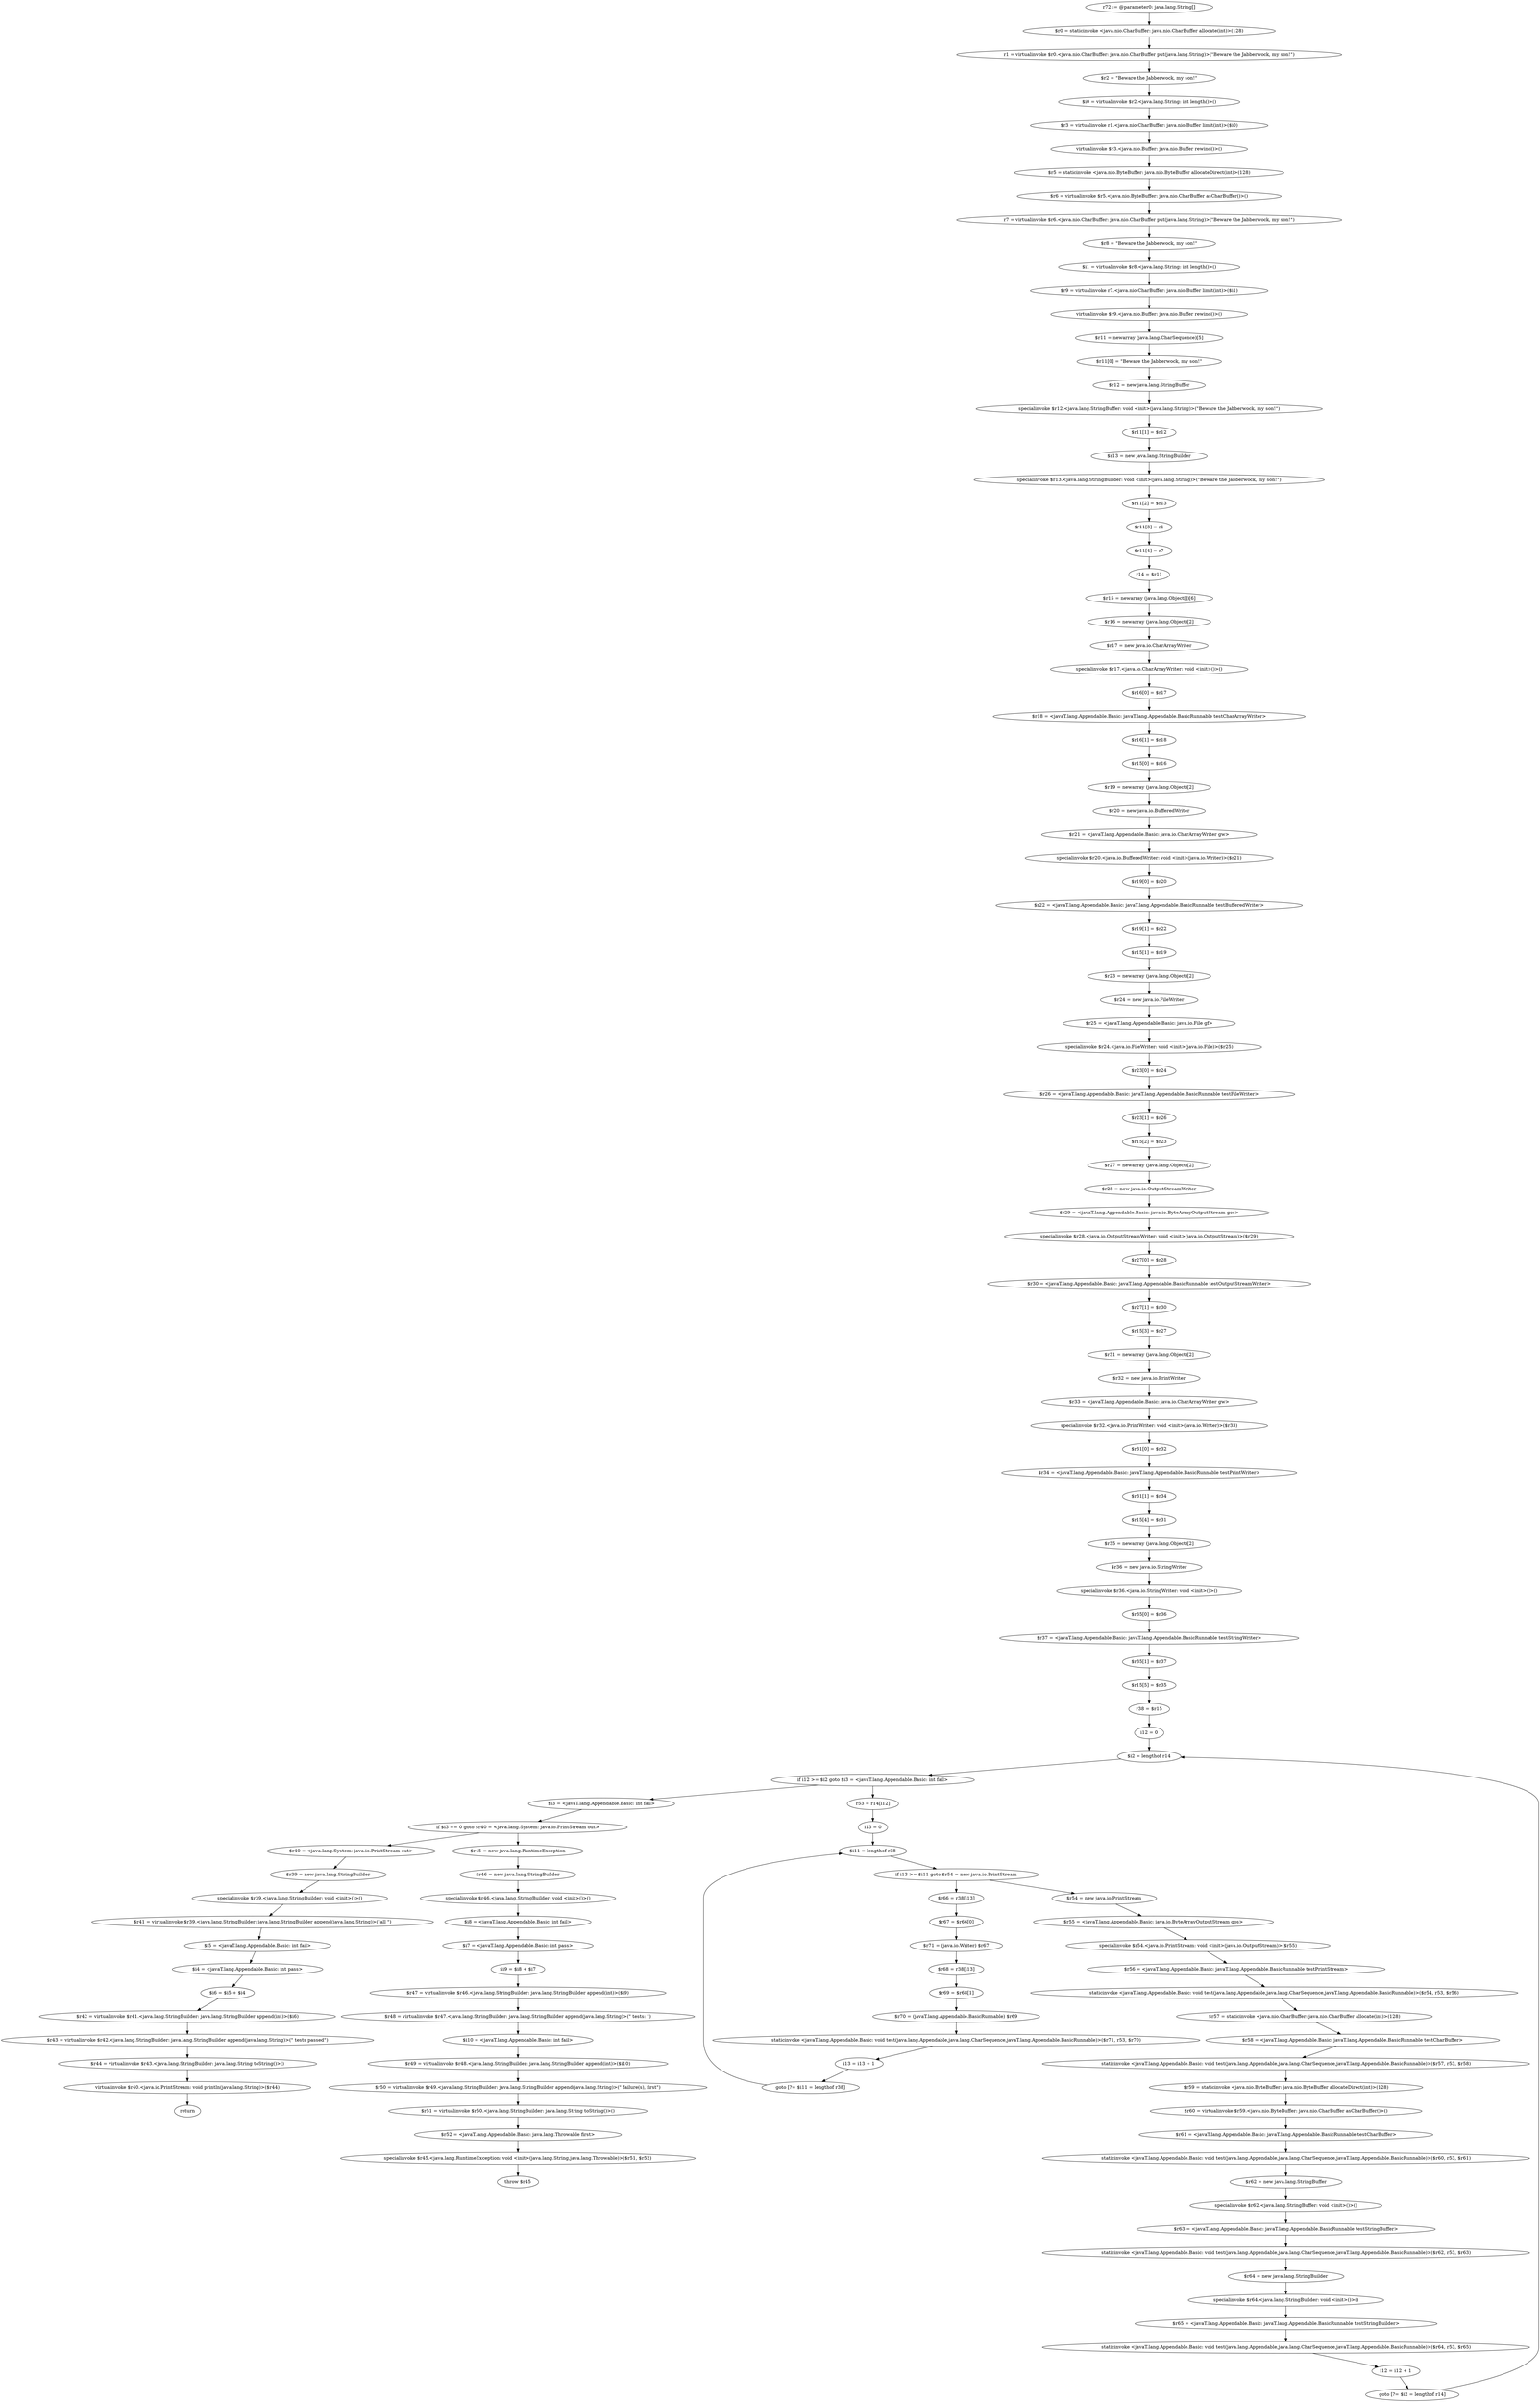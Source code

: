 digraph "unitGraph" {
    "r72 := @parameter0: java.lang.String[]"
    "$r0 = staticinvoke <java.nio.CharBuffer: java.nio.CharBuffer allocate(int)>(128)"
    "r1 = virtualinvoke $r0.<java.nio.CharBuffer: java.nio.CharBuffer put(java.lang.String)>(\"Beware the Jabberwock, my son!\")"
    "$r2 = \"Beware the Jabberwock, my son!\""
    "$i0 = virtualinvoke $r2.<java.lang.String: int length()>()"
    "$r3 = virtualinvoke r1.<java.nio.CharBuffer: java.nio.Buffer limit(int)>($i0)"
    "virtualinvoke $r3.<java.nio.Buffer: java.nio.Buffer rewind()>()"
    "$r5 = staticinvoke <java.nio.ByteBuffer: java.nio.ByteBuffer allocateDirect(int)>(128)"
    "$r6 = virtualinvoke $r5.<java.nio.ByteBuffer: java.nio.CharBuffer asCharBuffer()>()"
    "r7 = virtualinvoke $r6.<java.nio.CharBuffer: java.nio.CharBuffer put(java.lang.String)>(\"Beware the Jabberwock, my son!\")"
    "$r8 = \"Beware the Jabberwock, my son!\""
    "$i1 = virtualinvoke $r8.<java.lang.String: int length()>()"
    "$r9 = virtualinvoke r7.<java.nio.CharBuffer: java.nio.Buffer limit(int)>($i1)"
    "virtualinvoke $r9.<java.nio.Buffer: java.nio.Buffer rewind()>()"
    "$r11 = newarray (java.lang.CharSequence)[5]"
    "$r11[0] = \"Beware the Jabberwock, my son!\""
    "$r12 = new java.lang.StringBuffer"
    "specialinvoke $r12.<java.lang.StringBuffer: void <init>(java.lang.String)>(\"Beware the Jabberwock, my son!\")"
    "$r11[1] = $r12"
    "$r13 = new java.lang.StringBuilder"
    "specialinvoke $r13.<java.lang.StringBuilder: void <init>(java.lang.String)>(\"Beware the Jabberwock, my son!\")"
    "$r11[2] = $r13"
    "$r11[3] = r1"
    "$r11[4] = r7"
    "r14 = $r11"
    "$r15 = newarray (java.lang.Object[])[6]"
    "$r16 = newarray (java.lang.Object)[2]"
    "$r17 = new java.io.CharArrayWriter"
    "specialinvoke $r17.<java.io.CharArrayWriter: void <init>()>()"
    "$r16[0] = $r17"
    "$r18 = <javaT.lang.Appendable.Basic: javaT.lang.Appendable.BasicRunnable testCharArrayWriter>"
    "$r16[1] = $r18"
    "$r15[0] = $r16"
    "$r19 = newarray (java.lang.Object)[2]"
    "$r20 = new java.io.BufferedWriter"
    "$r21 = <javaT.lang.Appendable.Basic: java.io.CharArrayWriter gw>"
    "specialinvoke $r20.<java.io.BufferedWriter: void <init>(java.io.Writer)>($r21)"
    "$r19[0] = $r20"
    "$r22 = <javaT.lang.Appendable.Basic: javaT.lang.Appendable.BasicRunnable testBufferedWriter>"
    "$r19[1] = $r22"
    "$r15[1] = $r19"
    "$r23 = newarray (java.lang.Object)[2]"
    "$r24 = new java.io.FileWriter"
    "$r25 = <javaT.lang.Appendable.Basic: java.io.File gf>"
    "specialinvoke $r24.<java.io.FileWriter: void <init>(java.io.File)>($r25)"
    "$r23[0] = $r24"
    "$r26 = <javaT.lang.Appendable.Basic: javaT.lang.Appendable.BasicRunnable testFileWriter>"
    "$r23[1] = $r26"
    "$r15[2] = $r23"
    "$r27 = newarray (java.lang.Object)[2]"
    "$r28 = new java.io.OutputStreamWriter"
    "$r29 = <javaT.lang.Appendable.Basic: java.io.ByteArrayOutputStream gos>"
    "specialinvoke $r28.<java.io.OutputStreamWriter: void <init>(java.io.OutputStream)>($r29)"
    "$r27[0] = $r28"
    "$r30 = <javaT.lang.Appendable.Basic: javaT.lang.Appendable.BasicRunnable testOutputStreamWriter>"
    "$r27[1] = $r30"
    "$r15[3] = $r27"
    "$r31 = newarray (java.lang.Object)[2]"
    "$r32 = new java.io.PrintWriter"
    "$r33 = <javaT.lang.Appendable.Basic: java.io.CharArrayWriter gw>"
    "specialinvoke $r32.<java.io.PrintWriter: void <init>(java.io.Writer)>($r33)"
    "$r31[0] = $r32"
    "$r34 = <javaT.lang.Appendable.Basic: javaT.lang.Appendable.BasicRunnable testPrintWriter>"
    "$r31[1] = $r34"
    "$r15[4] = $r31"
    "$r35 = newarray (java.lang.Object)[2]"
    "$r36 = new java.io.StringWriter"
    "specialinvoke $r36.<java.io.StringWriter: void <init>()>()"
    "$r35[0] = $r36"
    "$r37 = <javaT.lang.Appendable.Basic: javaT.lang.Appendable.BasicRunnable testStringWriter>"
    "$r35[1] = $r37"
    "$r15[5] = $r35"
    "r38 = $r15"
    "i12 = 0"
    "$i2 = lengthof r14"
    "if i12 >= $i2 goto $i3 = <javaT.lang.Appendable.Basic: int fail>"
    "r53 = r14[i12]"
    "i13 = 0"
    "$i11 = lengthof r38"
    "if i13 >= $i11 goto $r54 = new java.io.PrintStream"
    "$r66 = r38[i13]"
    "$r67 = $r66[0]"
    "$r71 = (java.io.Writer) $r67"
    "$r68 = r38[i13]"
    "$r69 = $r68[1]"
    "$r70 = (javaT.lang.Appendable.BasicRunnable) $r69"
    "staticinvoke <javaT.lang.Appendable.Basic: void test(java.lang.Appendable,java.lang.CharSequence,javaT.lang.Appendable.BasicRunnable)>($r71, r53, $r70)"
    "i13 = i13 + 1"
    "goto [?= $i11 = lengthof r38]"
    "$r54 = new java.io.PrintStream"
    "$r55 = <javaT.lang.Appendable.Basic: java.io.ByteArrayOutputStream gos>"
    "specialinvoke $r54.<java.io.PrintStream: void <init>(java.io.OutputStream)>($r55)"
    "$r56 = <javaT.lang.Appendable.Basic: javaT.lang.Appendable.BasicRunnable testPrintStream>"
    "staticinvoke <javaT.lang.Appendable.Basic: void test(java.lang.Appendable,java.lang.CharSequence,javaT.lang.Appendable.BasicRunnable)>($r54, r53, $r56)"
    "$r57 = staticinvoke <java.nio.CharBuffer: java.nio.CharBuffer allocate(int)>(128)"
    "$r58 = <javaT.lang.Appendable.Basic: javaT.lang.Appendable.BasicRunnable testCharBuffer>"
    "staticinvoke <javaT.lang.Appendable.Basic: void test(java.lang.Appendable,java.lang.CharSequence,javaT.lang.Appendable.BasicRunnable)>($r57, r53, $r58)"
    "$r59 = staticinvoke <java.nio.ByteBuffer: java.nio.ByteBuffer allocateDirect(int)>(128)"
    "$r60 = virtualinvoke $r59.<java.nio.ByteBuffer: java.nio.CharBuffer asCharBuffer()>()"
    "$r61 = <javaT.lang.Appendable.Basic: javaT.lang.Appendable.BasicRunnable testCharBuffer>"
    "staticinvoke <javaT.lang.Appendable.Basic: void test(java.lang.Appendable,java.lang.CharSequence,javaT.lang.Appendable.BasicRunnable)>($r60, r53, $r61)"
    "$r62 = new java.lang.StringBuffer"
    "specialinvoke $r62.<java.lang.StringBuffer: void <init>()>()"
    "$r63 = <javaT.lang.Appendable.Basic: javaT.lang.Appendable.BasicRunnable testStringBuffer>"
    "staticinvoke <javaT.lang.Appendable.Basic: void test(java.lang.Appendable,java.lang.CharSequence,javaT.lang.Appendable.BasicRunnable)>($r62, r53, $r63)"
    "$r64 = new java.lang.StringBuilder"
    "specialinvoke $r64.<java.lang.StringBuilder: void <init>()>()"
    "$r65 = <javaT.lang.Appendable.Basic: javaT.lang.Appendable.BasicRunnable testStringBuilder>"
    "staticinvoke <javaT.lang.Appendable.Basic: void test(java.lang.Appendable,java.lang.CharSequence,javaT.lang.Appendable.BasicRunnable)>($r64, r53, $r65)"
    "i12 = i12 + 1"
    "goto [?= $i2 = lengthof r14]"
    "$i3 = <javaT.lang.Appendable.Basic: int fail>"
    "if $i3 == 0 goto $r40 = <java.lang.System: java.io.PrintStream out>"
    "$r45 = new java.lang.RuntimeException"
    "$r46 = new java.lang.StringBuilder"
    "specialinvoke $r46.<java.lang.StringBuilder: void <init>()>()"
    "$i8 = <javaT.lang.Appendable.Basic: int fail>"
    "$i7 = <javaT.lang.Appendable.Basic: int pass>"
    "$i9 = $i8 + $i7"
    "$r47 = virtualinvoke $r46.<java.lang.StringBuilder: java.lang.StringBuilder append(int)>($i9)"
    "$r48 = virtualinvoke $r47.<java.lang.StringBuilder: java.lang.StringBuilder append(java.lang.String)>(\" tests: \")"
    "$i10 = <javaT.lang.Appendable.Basic: int fail>"
    "$r49 = virtualinvoke $r48.<java.lang.StringBuilder: java.lang.StringBuilder append(int)>($i10)"
    "$r50 = virtualinvoke $r49.<java.lang.StringBuilder: java.lang.StringBuilder append(java.lang.String)>(\" failure(s), first\")"
    "$r51 = virtualinvoke $r50.<java.lang.StringBuilder: java.lang.String toString()>()"
    "$r52 = <javaT.lang.Appendable.Basic: java.lang.Throwable first>"
    "specialinvoke $r45.<java.lang.RuntimeException: void <init>(java.lang.String,java.lang.Throwable)>($r51, $r52)"
    "throw $r45"
    "$r40 = <java.lang.System: java.io.PrintStream out>"
    "$r39 = new java.lang.StringBuilder"
    "specialinvoke $r39.<java.lang.StringBuilder: void <init>()>()"
    "$r41 = virtualinvoke $r39.<java.lang.StringBuilder: java.lang.StringBuilder append(java.lang.String)>(\"all \")"
    "$i5 = <javaT.lang.Appendable.Basic: int fail>"
    "$i4 = <javaT.lang.Appendable.Basic: int pass>"
    "$i6 = $i5 + $i4"
    "$r42 = virtualinvoke $r41.<java.lang.StringBuilder: java.lang.StringBuilder append(int)>($i6)"
    "$r43 = virtualinvoke $r42.<java.lang.StringBuilder: java.lang.StringBuilder append(java.lang.String)>(\" tests passed\")"
    "$r44 = virtualinvoke $r43.<java.lang.StringBuilder: java.lang.String toString()>()"
    "virtualinvoke $r40.<java.io.PrintStream: void println(java.lang.String)>($r44)"
    "return"
    "r72 := @parameter0: java.lang.String[]"->"$r0 = staticinvoke <java.nio.CharBuffer: java.nio.CharBuffer allocate(int)>(128)";
    "$r0 = staticinvoke <java.nio.CharBuffer: java.nio.CharBuffer allocate(int)>(128)"->"r1 = virtualinvoke $r0.<java.nio.CharBuffer: java.nio.CharBuffer put(java.lang.String)>(\"Beware the Jabberwock, my son!\")";
    "r1 = virtualinvoke $r0.<java.nio.CharBuffer: java.nio.CharBuffer put(java.lang.String)>(\"Beware the Jabberwock, my son!\")"->"$r2 = \"Beware the Jabberwock, my son!\"";
    "$r2 = \"Beware the Jabberwock, my son!\""->"$i0 = virtualinvoke $r2.<java.lang.String: int length()>()";
    "$i0 = virtualinvoke $r2.<java.lang.String: int length()>()"->"$r3 = virtualinvoke r1.<java.nio.CharBuffer: java.nio.Buffer limit(int)>($i0)";
    "$r3 = virtualinvoke r1.<java.nio.CharBuffer: java.nio.Buffer limit(int)>($i0)"->"virtualinvoke $r3.<java.nio.Buffer: java.nio.Buffer rewind()>()";
    "virtualinvoke $r3.<java.nio.Buffer: java.nio.Buffer rewind()>()"->"$r5 = staticinvoke <java.nio.ByteBuffer: java.nio.ByteBuffer allocateDirect(int)>(128)";
    "$r5 = staticinvoke <java.nio.ByteBuffer: java.nio.ByteBuffer allocateDirect(int)>(128)"->"$r6 = virtualinvoke $r5.<java.nio.ByteBuffer: java.nio.CharBuffer asCharBuffer()>()";
    "$r6 = virtualinvoke $r5.<java.nio.ByteBuffer: java.nio.CharBuffer asCharBuffer()>()"->"r7 = virtualinvoke $r6.<java.nio.CharBuffer: java.nio.CharBuffer put(java.lang.String)>(\"Beware the Jabberwock, my son!\")";
    "r7 = virtualinvoke $r6.<java.nio.CharBuffer: java.nio.CharBuffer put(java.lang.String)>(\"Beware the Jabberwock, my son!\")"->"$r8 = \"Beware the Jabberwock, my son!\"";
    "$r8 = \"Beware the Jabberwock, my son!\""->"$i1 = virtualinvoke $r8.<java.lang.String: int length()>()";
    "$i1 = virtualinvoke $r8.<java.lang.String: int length()>()"->"$r9 = virtualinvoke r7.<java.nio.CharBuffer: java.nio.Buffer limit(int)>($i1)";
    "$r9 = virtualinvoke r7.<java.nio.CharBuffer: java.nio.Buffer limit(int)>($i1)"->"virtualinvoke $r9.<java.nio.Buffer: java.nio.Buffer rewind()>()";
    "virtualinvoke $r9.<java.nio.Buffer: java.nio.Buffer rewind()>()"->"$r11 = newarray (java.lang.CharSequence)[5]";
    "$r11 = newarray (java.lang.CharSequence)[5]"->"$r11[0] = \"Beware the Jabberwock, my son!\"";
    "$r11[0] = \"Beware the Jabberwock, my son!\""->"$r12 = new java.lang.StringBuffer";
    "$r12 = new java.lang.StringBuffer"->"specialinvoke $r12.<java.lang.StringBuffer: void <init>(java.lang.String)>(\"Beware the Jabberwock, my son!\")";
    "specialinvoke $r12.<java.lang.StringBuffer: void <init>(java.lang.String)>(\"Beware the Jabberwock, my son!\")"->"$r11[1] = $r12";
    "$r11[1] = $r12"->"$r13 = new java.lang.StringBuilder";
    "$r13 = new java.lang.StringBuilder"->"specialinvoke $r13.<java.lang.StringBuilder: void <init>(java.lang.String)>(\"Beware the Jabberwock, my son!\")";
    "specialinvoke $r13.<java.lang.StringBuilder: void <init>(java.lang.String)>(\"Beware the Jabberwock, my son!\")"->"$r11[2] = $r13";
    "$r11[2] = $r13"->"$r11[3] = r1";
    "$r11[3] = r1"->"$r11[4] = r7";
    "$r11[4] = r7"->"r14 = $r11";
    "r14 = $r11"->"$r15 = newarray (java.lang.Object[])[6]";
    "$r15 = newarray (java.lang.Object[])[6]"->"$r16 = newarray (java.lang.Object)[2]";
    "$r16 = newarray (java.lang.Object)[2]"->"$r17 = new java.io.CharArrayWriter";
    "$r17 = new java.io.CharArrayWriter"->"specialinvoke $r17.<java.io.CharArrayWriter: void <init>()>()";
    "specialinvoke $r17.<java.io.CharArrayWriter: void <init>()>()"->"$r16[0] = $r17";
    "$r16[0] = $r17"->"$r18 = <javaT.lang.Appendable.Basic: javaT.lang.Appendable.BasicRunnable testCharArrayWriter>";
    "$r18 = <javaT.lang.Appendable.Basic: javaT.lang.Appendable.BasicRunnable testCharArrayWriter>"->"$r16[1] = $r18";
    "$r16[1] = $r18"->"$r15[0] = $r16";
    "$r15[0] = $r16"->"$r19 = newarray (java.lang.Object)[2]";
    "$r19 = newarray (java.lang.Object)[2]"->"$r20 = new java.io.BufferedWriter";
    "$r20 = new java.io.BufferedWriter"->"$r21 = <javaT.lang.Appendable.Basic: java.io.CharArrayWriter gw>";
    "$r21 = <javaT.lang.Appendable.Basic: java.io.CharArrayWriter gw>"->"specialinvoke $r20.<java.io.BufferedWriter: void <init>(java.io.Writer)>($r21)";
    "specialinvoke $r20.<java.io.BufferedWriter: void <init>(java.io.Writer)>($r21)"->"$r19[0] = $r20";
    "$r19[0] = $r20"->"$r22 = <javaT.lang.Appendable.Basic: javaT.lang.Appendable.BasicRunnable testBufferedWriter>";
    "$r22 = <javaT.lang.Appendable.Basic: javaT.lang.Appendable.BasicRunnable testBufferedWriter>"->"$r19[1] = $r22";
    "$r19[1] = $r22"->"$r15[1] = $r19";
    "$r15[1] = $r19"->"$r23 = newarray (java.lang.Object)[2]";
    "$r23 = newarray (java.lang.Object)[2]"->"$r24 = new java.io.FileWriter";
    "$r24 = new java.io.FileWriter"->"$r25 = <javaT.lang.Appendable.Basic: java.io.File gf>";
    "$r25 = <javaT.lang.Appendable.Basic: java.io.File gf>"->"specialinvoke $r24.<java.io.FileWriter: void <init>(java.io.File)>($r25)";
    "specialinvoke $r24.<java.io.FileWriter: void <init>(java.io.File)>($r25)"->"$r23[0] = $r24";
    "$r23[0] = $r24"->"$r26 = <javaT.lang.Appendable.Basic: javaT.lang.Appendable.BasicRunnable testFileWriter>";
    "$r26 = <javaT.lang.Appendable.Basic: javaT.lang.Appendable.BasicRunnable testFileWriter>"->"$r23[1] = $r26";
    "$r23[1] = $r26"->"$r15[2] = $r23";
    "$r15[2] = $r23"->"$r27 = newarray (java.lang.Object)[2]";
    "$r27 = newarray (java.lang.Object)[2]"->"$r28 = new java.io.OutputStreamWriter";
    "$r28 = new java.io.OutputStreamWriter"->"$r29 = <javaT.lang.Appendable.Basic: java.io.ByteArrayOutputStream gos>";
    "$r29 = <javaT.lang.Appendable.Basic: java.io.ByteArrayOutputStream gos>"->"specialinvoke $r28.<java.io.OutputStreamWriter: void <init>(java.io.OutputStream)>($r29)";
    "specialinvoke $r28.<java.io.OutputStreamWriter: void <init>(java.io.OutputStream)>($r29)"->"$r27[0] = $r28";
    "$r27[0] = $r28"->"$r30 = <javaT.lang.Appendable.Basic: javaT.lang.Appendable.BasicRunnable testOutputStreamWriter>";
    "$r30 = <javaT.lang.Appendable.Basic: javaT.lang.Appendable.BasicRunnable testOutputStreamWriter>"->"$r27[1] = $r30";
    "$r27[1] = $r30"->"$r15[3] = $r27";
    "$r15[3] = $r27"->"$r31 = newarray (java.lang.Object)[2]";
    "$r31 = newarray (java.lang.Object)[2]"->"$r32 = new java.io.PrintWriter";
    "$r32 = new java.io.PrintWriter"->"$r33 = <javaT.lang.Appendable.Basic: java.io.CharArrayWriter gw>";
    "$r33 = <javaT.lang.Appendable.Basic: java.io.CharArrayWriter gw>"->"specialinvoke $r32.<java.io.PrintWriter: void <init>(java.io.Writer)>($r33)";
    "specialinvoke $r32.<java.io.PrintWriter: void <init>(java.io.Writer)>($r33)"->"$r31[0] = $r32";
    "$r31[0] = $r32"->"$r34 = <javaT.lang.Appendable.Basic: javaT.lang.Appendable.BasicRunnable testPrintWriter>";
    "$r34 = <javaT.lang.Appendable.Basic: javaT.lang.Appendable.BasicRunnable testPrintWriter>"->"$r31[1] = $r34";
    "$r31[1] = $r34"->"$r15[4] = $r31";
    "$r15[4] = $r31"->"$r35 = newarray (java.lang.Object)[2]";
    "$r35 = newarray (java.lang.Object)[2]"->"$r36 = new java.io.StringWriter";
    "$r36 = new java.io.StringWriter"->"specialinvoke $r36.<java.io.StringWriter: void <init>()>()";
    "specialinvoke $r36.<java.io.StringWriter: void <init>()>()"->"$r35[0] = $r36";
    "$r35[0] = $r36"->"$r37 = <javaT.lang.Appendable.Basic: javaT.lang.Appendable.BasicRunnable testStringWriter>";
    "$r37 = <javaT.lang.Appendable.Basic: javaT.lang.Appendable.BasicRunnable testStringWriter>"->"$r35[1] = $r37";
    "$r35[1] = $r37"->"$r15[5] = $r35";
    "$r15[5] = $r35"->"r38 = $r15";
    "r38 = $r15"->"i12 = 0";
    "i12 = 0"->"$i2 = lengthof r14";
    "$i2 = lengthof r14"->"if i12 >= $i2 goto $i3 = <javaT.lang.Appendable.Basic: int fail>";
    "if i12 >= $i2 goto $i3 = <javaT.lang.Appendable.Basic: int fail>"->"r53 = r14[i12]";
    "if i12 >= $i2 goto $i3 = <javaT.lang.Appendable.Basic: int fail>"->"$i3 = <javaT.lang.Appendable.Basic: int fail>";
    "r53 = r14[i12]"->"i13 = 0";
    "i13 = 0"->"$i11 = lengthof r38";
    "$i11 = lengthof r38"->"if i13 >= $i11 goto $r54 = new java.io.PrintStream";
    "if i13 >= $i11 goto $r54 = new java.io.PrintStream"->"$r66 = r38[i13]";
    "if i13 >= $i11 goto $r54 = new java.io.PrintStream"->"$r54 = new java.io.PrintStream";
    "$r66 = r38[i13]"->"$r67 = $r66[0]";
    "$r67 = $r66[0]"->"$r71 = (java.io.Writer) $r67";
    "$r71 = (java.io.Writer) $r67"->"$r68 = r38[i13]";
    "$r68 = r38[i13]"->"$r69 = $r68[1]";
    "$r69 = $r68[1]"->"$r70 = (javaT.lang.Appendable.BasicRunnable) $r69";
    "$r70 = (javaT.lang.Appendable.BasicRunnable) $r69"->"staticinvoke <javaT.lang.Appendable.Basic: void test(java.lang.Appendable,java.lang.CharSequence,javaT.lang.Appendable.BasicRunnable)>($r71, r53, $r70)";
    "staticinvoke <javaT.lang.Appendable.Basic: void test(java.lang.Appendable,java.lang.CharSequence,javaT.lang.Appendable.BasicRunnable)>($r71, r53, $r70)"->"i13 = i13 + 1";
    "i13 = i13 + 1"->"goto [?= $i11 = lengthof r38]";
    "goto [?= $i11 = lengthof r38]"->"$i11 = lengthof r38";
    "$r54 = new java.io.PrintStream"->"$r55 = <javaT.lang.Appendable.Basic: java.io.ByteArrayOutputStream gos>";
    "$r55 = <javaT.lang.Appendable.Basic: java.io.ByteArrayOutputStream gos>"->"specialinvoke $r54.<java.io.PrintStream: void <init>(java.io.OutputStream)>($r55)";
    "specialinvoke $r54.<java.io.PrintStream: void <init>(java.io.OutputStream)>($r55)"->"$r56 = <javaT.lang.Appendable.Basic: javaT.lang.Appendable.BasicRunnable testPrintStream>";
    "$r56 = <javaT.lang.Appendable.Basic: javaT.lang.Appendable.BasicRunnable testPrintStream>"->"staticinvoke <javaT.lang.Appendable.Basic: void test(java.lang.Appendable,java.lang.CharSequence,javaT.lang.Appendable.BasicRunnable)>($r54, r53, $r56)";
    "staticinvoke <javaT.lang.Appendable.Basic: void test(java.lang.Appendable,java.lang.CharSequence,javaT.lang.Appendable.BasicRunnable)>($r54, r53, $r56)"->"$r57 = staticinvoke <java.nio.CharBuffer: java.nio.CharBuffer allocate(int)>(128)";
    "$r57 = staticinvoke <java.nio.CharBuffer: java.nio.CharBuffer allocate(int)>(128)"->"$r58 = <javaT.lang.Appendable.Basic: javaT.lang.Appendable.BasicRunnable testCharBuffer>";
    "$r58 = <javaT.lang.Appendable.Basic: javaT.lang.Appendable.BasicRunnable testCharBuffer>"->"staticinvoke <javaT.lang.Appendable.Basic: void test(java.lang.Appendable,java.lang.CharSequence,javaT.lang.Appendable.BasicRunnable)>($r57, r53, $r58)";
    "staticinvoke <javaT.lang.Appendable.Basic: void test(java.lang.Appendable,java.lang.CharSequence,javaT.lang.Appendable.BasicRunnable)>($r57, r53, $r58)"->"$r59 = staticinvoke <java.nio.ByteBuffer: java.nio.ByteBuffer allocateDirect(int)>(128)";
    "$r59 = staticinvoke <java.nio.ByteBuffer: java.nio.ByteBuffer allocateDirect(int)>(128)"->"$r60 = virtualinvoke $r59.<java.nio.ByteBuffer: java.nio.CharBuffer asCharBuffer()>()";
    "$r60 = virtualinvoke $r59.<java.nio.ByteBuffer: java.nio.CharBuffer asCharBuffer()>()"->"$r61 = <javaT.lang.Appendable.Basic: javaT.lang.Appendable.BasicRunnable testCharBuffer>";
    "$r61 = <javaT.lang.Appendable.Basic: javaT.lang.Appendable.BasicRunnable testCharBuffer>"->"staticinvoke <javaT.lang.Appendable.Basic: void test(java.lang.Appendable,java.lang.CharSequence,javaT.lang.Appendable.BasicRunnable)>($r60, r53, $r61)";
    "staticinvoke <javaT.lang.Appendable.Basic: void test(java.lang.Appendable,java.lang.CharSequence,javaT.lang.Appendable.BasicRunnable)>($r60, r53, $r61)"->"$r62 = new java.lang.StringBuffer";
    "$r62 = new java.lang.StringBuffer"->"specialinvoke $r62.<java.lang.StringBuffer: void <init>()>()";
    "specialinvoke $r62.<java.lang.StringBuffer: void <init>()>()"->"$r63 = <javaT.lang.Appendable.Basic: javaT.lang.Appendable.BasicRunnable testStringBuffer>";
    "$r63 = <javaT.lang.Appendable.Basic: javaT.lang.Appendable.BasicRunnable testStringBuffer>"->"staticinvoke <javaT.lang.Appendable.Basic: void test(java.lang.Appendable,java.lang.CharSequence,javaT.lang.Appendable.BasicRunnable)>($r62, r53, $r63)";
    "staticinvoke <javaT.lang.Appendable.Basic: void test(java.lang.Appendable,java.lang.CharSequence,javaT.lang.Appendable.BasicRunnable)>($r62, r53, $r63)"->"$r64 = new java.lang.StringBuilder";
    "$r64 = new java.lang.StringBuilder"->"specialinvoke $r64.<java.lang.StringBuilder: void <init>()>()";
    "specialinvoke $r64.<java.lang.StringBuilder: void <init>()>()"->"$r65 = <javaT.lang.Appendable.Basic: javaT.lang.Appendable.BasicRunnable testStringBuilder>";
    "$r65 = <javaT.lang.Appendable.Basic: javaT.lang.Appendable.BasicRunnable testStringBuilder>"->"staticinvoke <javaT.lang.Appendable.Basic: void test(java.lang.Appendable,java.lang.CharSequence,javaT.lang.Appendable.BasicRunnable)>($r64, r53, $r65)";
    "staticinvoke <javaT.lang.Appendable.Basic: void test(java.lang.Appendable,java.lang.CharSequence,javaT.lang.Appendable.BasicRunnable)>($r64, r53, $r65)"->"i12 = i12 + 1";
    "i12 = i12 + 1"->"goto [?= $i2 = lengthof r14]";
    "goto [?= $i2 = lengthof r14]"->"$i2 = lengthof r14";
    "$i3 = <javaT.lang.Appendable.Basic: int fail>"->"if $i3 == 0 goto $r40 = <java.lang.System: java.io.PrintStream out>";
    "if $i3 == 0 goto $r40 = <java.lang.System: java.io.PrintStream out>"->"$r45 = new java.lang.RuntimeException";
    "if $i3 == 0 goto $r40 = <java.lang.System: java.io.PrintStream out>"->"$r40 = <java.lang.System: java.io.PrintStream out>";
    "$r45 = new java.lang.RuntimeException"->"$r46 = new java.lang.StringBuilder";
    "$r46 = new java.lang.StringBuilder"->"specialinvoke $r46.<java.lang.StringBuilder: void <init>()>()";
    "specialinvoke $r46.<java.lang.StringBuilder: void <init>()>()"->"$i8 = <javaT.lang.Appendable.Basic: int fail>";
    "$i8 = <javaT.lang.Appendable.Basic: int fail>"->"$i7 = <javaT.lang.Appendable.Basic: int pass>";
    "$i7 = <javaT.lang.Appendable.Basic: int pass>"->"$i9 = $i8 + $i7";
    "$i9 = $i8 + $i7"->"$r47 = virtualinvoke $r46.<java.lang.StringBuilder: java.lang.StringBuilder append(int)>($i9)";
    "$r47 = virtualinvoke $r46.<java.lang.StringBuilder: java.lang.StringBuilder append(int)>($i9)"->"$r48 = virtualinvoke $r47.<java.lang.StringBuilder: java.lang.StringBuilder append(java.lang.String)>(\" tests: \")";
    "$r48 = virtualinvoke $r47.<java.lang.StringBuilder: java.lang.StringBuilder append(java.lang.String)>(\" tests: \")"->"$i10 = <javaT.lang.Appendable.Basic: int fail>";
    "$i10 = <javaT.lang.Appendable.Basic: int fail>"->"$r49 = virtualinvoke $r48.<java.lang.StringBuilder: java.lang.StringBuilder append(int)>($i10)";
    "$r49 = virtualinvoke $r48.<java.lang.StringBuilder: java.lang.StringBuilder append(int)>($i10)"->"$r50 = virtualinvoke $r49.<java.lang.StringBuilder: java.lang.StringBuilder append(java.lang.String)>(\" failure(s), first\")";
    "$r50 = virtualinvoke $r49.<java.lang.StringBuilder: java.lang.StringBuilder append(java.lang.String)>(\" failure(s), first\")"->"$r51 = virtualinvoke $r50.<java.lang.StringBuilder: java.lang.String toString()>()";
    "$r51 = virtualinvoke $r50.<java.lang.StringBuilder: java.lang.String toString()>()"->"$r52 = <javaT.lang.Appendable.Basic: java.lang.Throwable first>";
    "$r52 = <javaT.lang.Appendable.Basic: java.lang.Throwable first>"->"specialinvoke $r45.<java.lang.RuntimeException: void <init>(java.lang.String,java.lang.Throwable)>($r51, $r52)";
    "specialinvoke $r45.<java.lang.RuntimeException: void <init>(java.lang.String,java.lang.Throwable)>($r51, $r52)"->"throw $r45";
    "$r40 = <java.lang.System: java.io.PrintStream out>"->"$r39 = new java.lang.StringBuilder";
    "$r39 = new java.lang.StringBuilder"->"specialinvoke $r39.<java.lang.StringBuilder: void <init>()>()";
    "specialinvoke $r39.<java.lang.StringBuilder: void <init>()>()"->"$r41 = virtualinvoke $r39.<java.lang.StringBuilder: java.lang.StringBuilder append(java.lang.String)>(\"all \")";
    "$r41 = virtualinvoke $r39.<java.lang.StringBuilder: java.lang.StringBuilder append(java.lang.String)>(\"all \")"->"$i5 = <javaT.lang.Appendable.Basic: int fail>";
    "$i5 = <javaT.lang.Appendable.Basic: int fail>"->"$i4 = <javaT.lang.Appendable.Basic: int pass>";
    "$i4 = <javaT.lang.Appendable.Basic: int pass>"->"$i6 = $i5 + $i4";
    "$i6 = $i5 + $i4"->"$r42 = virtualinvoke $r41.<java.lang.StringBuilder: java.lang.StringBuilder append(int)>($i6)";
    "$r42 = virtualinvoke $r41.<java.lang.StringBuilder: java.lang.StringBuilder append(int)>($i6)"->"$r43 = virtualinvoke $r42.<java.lang.StringBuilder: java.lang.StringBuilder append(java.lang.String)>(\" tests passed\")";
    "$r43 = virtualinvoke $r42.<java.lang.StringBuilder: java.lang.StringBuilder append(java.lang.String)>(\" tests passed\")"->"$r44 = virtualinvoke $r43.<java.lang.StringBuilder: java.lang.String toString()>()";
    "$r44 = virtualinvoke $r43.<java.lang.StringBuilder: java.lang.String toString()>()"->"virtualinvoke $r40.<java.io.PrintStream: void println(java.lang.String)>($r44)";
    "virtualinvoke $r40.<java.io.PrintStream: void println(java.lang.String)>($r44)"->"return";
}
